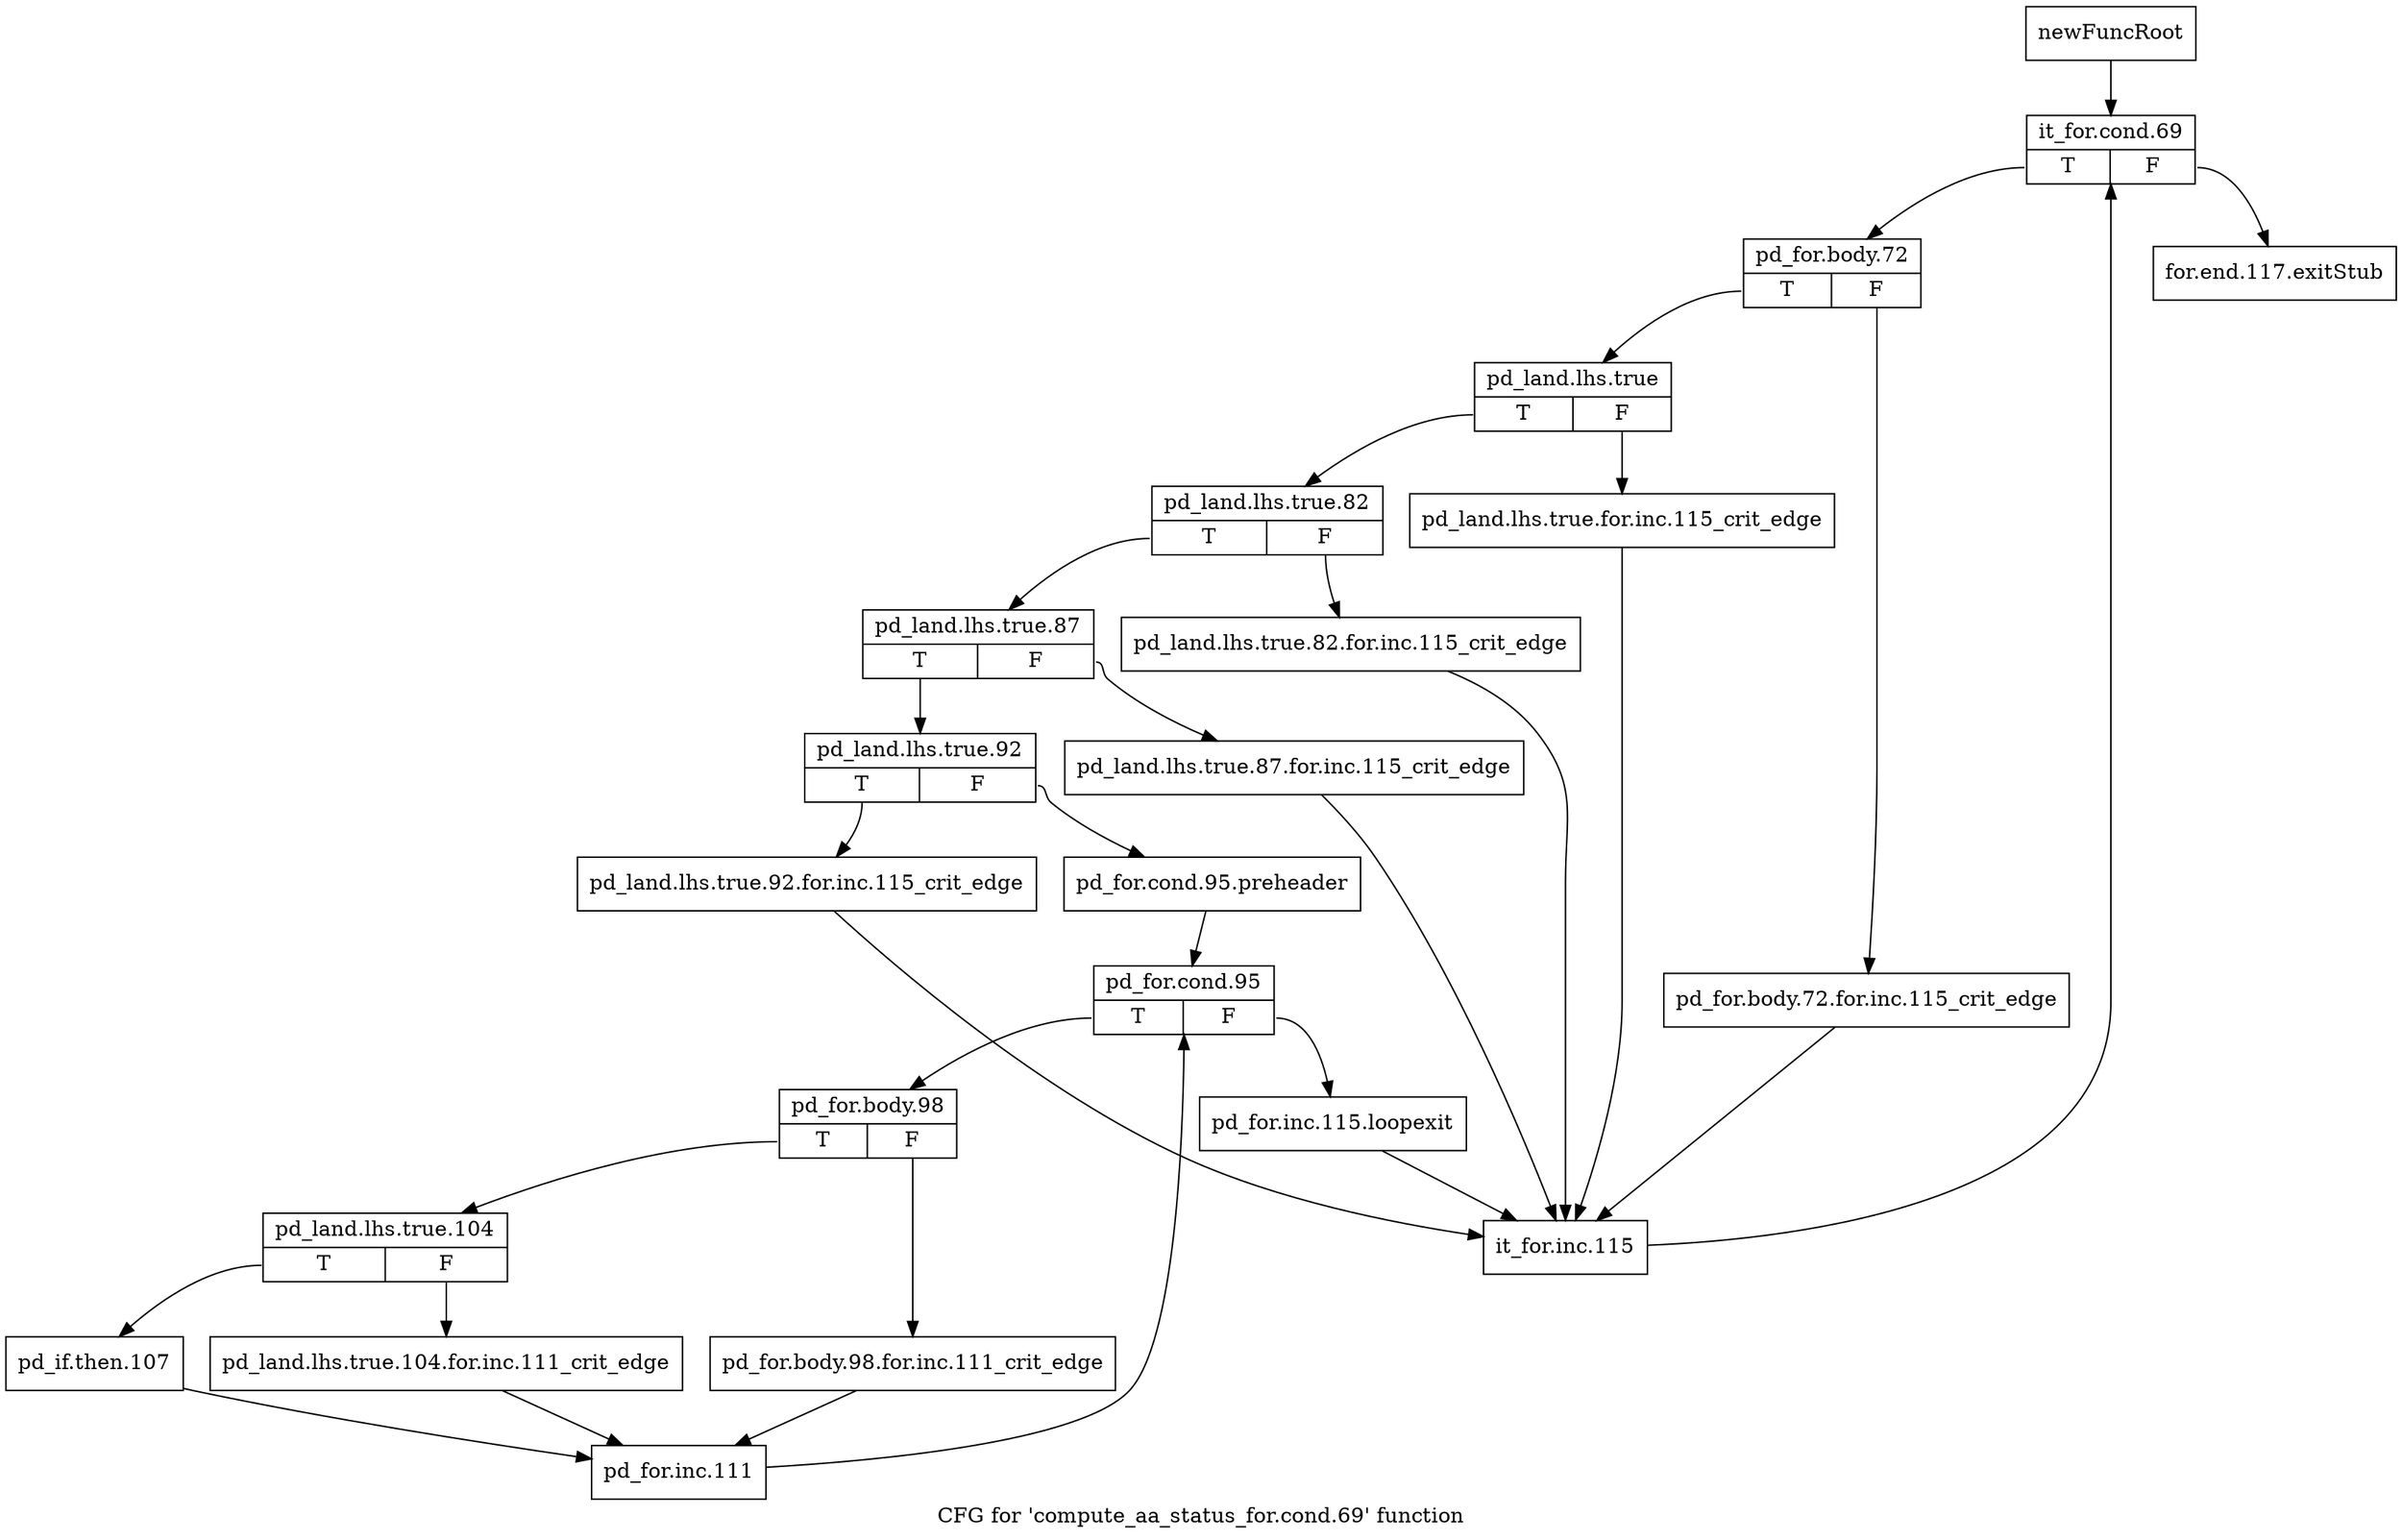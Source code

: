 digraph "CFG for 'compute_aa_status_for.cond.69' function" {
	label="CFG for 'compute_aa_status_for.cond.69' function";

	Node0x3e949b0 [shape=record,label="{newFuncRoot}"];
	Node0x3e949b0 -> Node0x3e97640;
	Node0x3e975f0 [shape=record,label="{for.end.117.exitStub}"];
	Node0x3e97640 [shape=record,label="{it_for.cond.69|{<s0>T|<s1>F}}"];
	Node0x3e97640:s0 -> Node0x3e97690;
	Node0x3e97640:s1 -> Node0x3e975f0;
	Node0x3e97690 [shape=record,label="{pd_for.body.72|{<s0>T|<s1>F}}"];
	Node0x3e97690:s0 -> Node0x3e97730;
	Node0x3e97690:s1 -> Node0x3e976e0;
	Node0x3e976e0 [shape=record,label="{pd_for.body.72.for.inc.115_crit_edge}"];
	Node0x3e976e0 -> Node0x3e97c80;
	Node0x3e97730 [shape=record,label="{pd_land.lhs.true|{<s0>T|<s1>F}}"];
	Node0x3e97730:s0 -> Node0x3e977d0;
	Node0x3e97730:s1 -> Node0x3e97780;
	Node0x3e97780 [shape=record,label="{pd_land.lhs.true.for.inc.115_crit_edge}"];
	Node0x3e97780 -> Node0x3e97c80;
	Node0x3e977d0 [shape=record,label="{pd_land.lhs.true.82|{<s0>T|<s1>F}}"];
	Node0x3e977d0:s0 -> Node0x3e97870;
	Node0x3e977d0:s1 -> Node0x3e97820;
	Node0x3e97820 [shape=record,label="{pd_land.lhs.true.82.for.inc.115_crit_edge}"];
	Node0x3e97820 -> Node0x3e97c80;
	Node0x3e97870 [shape=record,label="{pd_land.lhs.true.87|{<s0>T|<s1>F}}"];
	Node0x3e97870:s0 -> Node0x3e97910;
	Node0x3e97870:s1 -> Node0x3e978c0;
	Node0x3e978c0 [shape=record,label="{pd_land.lhs.true.87.for.inc.115_crit_edge}"];
	Node0x3e978c0 -> Node0x3e97c80;
	Node0x3e97910 [shape=record,label="{pd_land.lhs.true.92|{<s0>T|<s1>F}}"];
	Node0x3e97910:s0 -> Node0x3e97c30;
	Node0x3e97910:s1 -> Node0x3e97960;
	Node0x3e97960 [shape=record,label="{pd_for.cond.95.preheader}"];
	Node0x3e97960 -> Node0x3e979b0;
	Node0x3e979b0 [shape=record,label="{pd_for.cond.95|{<s0>T|<s1>F}}"];
	Node0x3e979b0:s0 -> Node0x3e97a50;
	Node0x3e979b0:s1 -> Node0x3e97a00;
	Node0x3e97a00 [shape=record,label="{pd_for.inc.115.loopexit}"];
	Node0x3e97a00 -> Node0x3e97c80;
	Node0x3e97a50 [shape=record,label="{pd_for.body.98|{<s0>T|<s1>F}}"];
	Node0x3e97a50:s0 -> Node0x3e97af0;
	Node0x3e97a50:s1 -> Node0x3e97aa0;
	Node0x3e97aa0 [shape=record,label="{pd_for.body.98.for.inc.111_crit_edge}"];
	Node0x3e97aa0 -> Node0x3e97be0;
	Node0x3e97af0 [shape=record,label="{pd_land.lhs.true.104|{<s0>T|<s1>F}}"];
	Node0x3e97af0:s0 -> Node0x3e97b90;
	Node0x3e97af0:s1 -> Node0x3e97b40;
	Node0x3e97b40 [shape=record,label="{pd_land.lhs.true.104.for.inc.111_crit_edge}"];
	Node0x3e97b40 -> Node0x3e97be0;
	Node0x3e97b90 [shape=record,label="{pd_if.then.107}"];
	Node0x3e97b90 -> Node0x3e97be0;
	Node0x3e97be0 [shape=record,label="{pd_for.inc.111}"];
	Node0x3e97be0 -> Node0x3e979b0;
	Node0x3e97c30 [shape=record,label="{pd_land.lhs.true.92.for.inc.115_crit_edge}"];
	Node0x3e97c30 -> Node0x3e97c80;
	Node0x3e97c80 [shape=record,label="{it_for.inc.115}"];
	Node0x3e97c80 -> Node0x3e97640;
}
